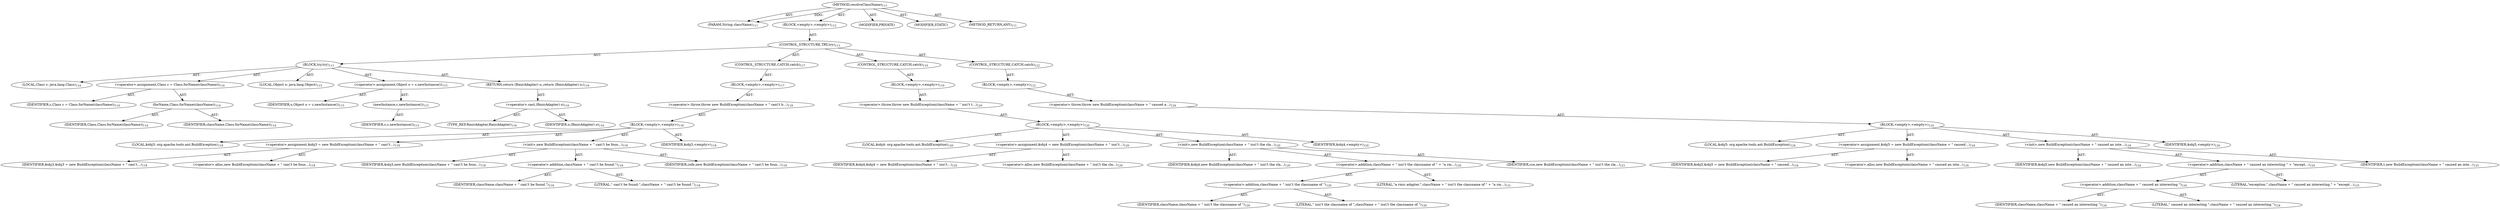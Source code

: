 digraph "resolveClassName" {  
"111669149698" [label = <(METHOD,resolveClassName)<SUB>111</SUB>> ]
"115964116995" [label = <(PARAM,String className)<SUB>111</SUB>> ]
"25769803786" [label = <(BLOCK,&lt;empty&gt;,&lt;empty&gt;)<SUB>112</SUB>> ]
"47244640261" [label = <(CONTROL_STRUCTURE,TRY,try)<SUB>113</SUB>> ]
"25769803787" [label = <(BLOCK,try,try)<SUB>113</SUB>> ]
"94489280515" [label = <(LOCAL,Class c: java.lang.Class)<SUB>114</SUB>> ]
"30064771085" [label = <(&lt;operator&gt;.assignment,Class c = Class.forName(className))<SUB>114</SUB>> ]
"68719476749" [label = <(IDENTIFIER,c,Class c = Class.forName(className))<SUB>114</SUB>> ]
"30064771086" [label = <(forName,Class.forName(className))<SUB>114</SUB>> ]
"68719476750" [label = <(IDENTIFIER,Class,Class.forName(className))<SUB>114</SUB>> ]
"68719476751" [label = <(IDENTIFIER,className,Class.forName(className))<SUB>114</SUB>> ]
"94489280516" [label = <(LOCAL,Object o: java.lang.Object)<SUB>115</SUB>> ]
"30064771087" [label = <(&lt;operator&gt;.assignment,Object o = c.newInstance())<SUB>115</SUB>> ]
"68719476752" [label = <(IDENTIFIER,o,Object o = c.newInstance())<SUB>115</SUB>> ]
"30064771088" [label = <(newInstance,c.newInstance())<SUB>115</SUB>> ]
"68719476753" [label = <(IDENTIFIER,c,c.newInstance())<SUB>115</SUB>> ]
"146028888068" [label = <(RETURN,return (RmicAdapter) o;,return (RmicAdapter) o;)<SUB>116</SUB>> ]
"30064771089" [label = <(&lt;operator&gt;.cast,(RmicAdapter) o)<SUB>116</SUB>> ]
"180388626432" [label = <(TYPE_REF,RmicAdapter,RmicAdapter)<SUB>116</SUB>> ]
"68719476754" [label = <(IDENTIFIER,o,(RmicAdapter) o)<SUB>116</SUB>> ]
"47244640262" [label = <(CONTROL_STRUCTURE,CATCH,catch)<SUB>117</SUB>> ]
"25769803788" [label = <(BLOCK,&lt;empty&gt;,&lt;empty&gt;)<SUB>117</SUB>> ]
"30064771090" [label = <(&lt;operator&gt;.throw,throw new BuildException(className + &quot; can\'t b...)<SUB>118</SUB>> ]
"25769803789" [label = <(BLOCK,&lt;empty&gt;,&lt;empty&gt;)<SUB>118</SUB>> ]
"94489280517" [label = <(LOCAL,$obj3: org.apache.tools.ant.BuildException)<SUB>118</SUB>> ]
"30064771091" [label = <(&lt;operator&gt;.assignment,$obj3 = new BuildException(className + &quot; can\'t...)<SUB>118</SUB>> ]
"68719476755" [label = <(IDENTIFIER,$obj3,$obj3 = new BuildException(className + &quot; can\'t...)<SUB>118</SUB>> ]
"30064771092" [label = <(&lt;operator&gt;.alloc,new BuildException(className + &quot; can\'t be foun...)<SUB>118</SUB>> ]
"30064771093" [label = <(&lt;init&gt;,new BuildException(className + &quot; can\'t be foun...)<SUB>118</SUB>> ]
"68719476756" [label = <(IDENTIFIER,$obj3,new BuildException(className + &quot; can\'t be foun...)<SUB>118</SUB>> ]
"30064771094" [label = <(&lt;operator&gt;.addition,className + &quot; can\'t be found.&quot;)<SUB>118</SUB>> ]
"68719476757" [label = <(IDENTIFIER,className,className + &quot; can\'t be found.&quot;)<SUB>118</SUB>> ]
"90194313219" [label = <(LITERAL,&quot; can\'t be found.&quot;,className + &quot; can\'t be found.&quot;)<SUB>118</SUB>> ]
"68719476758" [label = <(IDENTIFIER,cnfe,new BuildException(className + &quot; can\'t be foun...)<SUB>118</SUB>> ]
"68719476759" [label = <(IDENTIFIER,$obj3,&lt;empty&gt;)<SUB>118</SUB>> ]
"47244640263" [label = <(CONTROL_STRUCTURE,CATCH,catch)<SUB>119</SUB>> ]
"25769803790" [label = <(BLOCK,&lt;empty&gt;,&lt;empty&gt;)<SUB>119</SUB>> ]
"30064771095" [label = <(&lt;operator&gt;.throw,throw new BuildException(className + &quot; isn\'t t...)<SUB>120</SUB>> ]
"25769803791" [label = <(BLOCK,&lt;empty&gt;,&lt;empty&gt;)<SUB>120</SUB>> ]
"94489280518" [label = <(LOCAL,$obj4: org.apache.tools.ant.BuildException)<SUB>120</SUB>> ]
"30064771096" [label = <(&lt;operator&gt;.assignment,$obj4 = new BuildException(className + &quot; isn\'t...)<SUB>120</SUB>> ]
"68719476760" [label = <(IDENTIFIER,$obj4,$obj4 = new BuildException(className + &quot; isn\'t...)<SUB>120</SUB>> ]
"30064771097" [label = <(&lt;operator&gt;.alloc,new BuildException(className + &quot; isn\'t the cla...)<SUB>120</SUB>> ]
"30064771098" [label = <(&lt;init&gt;,new BuildException(className + &quot; isn\'t the cla...)<SUB>120</SUB>> ]
"68719476761" [label = <(IDENTIFIER,$obj4,new BuildException(className + &quot; isn\'t the cla...)<SUB>120</SUB>> ]
"30064771099" [label = <(&lt;operator&gt;.addition,className + &quot; isn\'t the classname of &quot; + &quot;a rm...)<SUB>120</SUB>> ]
"30064771100" [label = <(&lt;operator&gt;.addition,className + &quot; isn\'t the classname of &quot;)<SUB>120</SUB>> ]
"68719476762" [label = <(IDENTIFIER,className,className + &quot; isn\'t the classname of &quot;)<SUB>120</SUB>> ]
"90194313220" [label = <(LITERAL,&quot; isn\'t the classname of &quot;,className + &quot; isn\'t the classname of &quot;)<SUB>120</SUB>> ]
"90194313221" [label = <(LITERAL,&quot;a rmic adapter.&quot;,className + &quot; isn\'t the classname of &quot; + &quot;a rm...)<SUB>121</SUB>> ]
"68719476763" [label = <(IDENTIFIER,cce,new BuildException(className + &quot; isn\'t the cla...)<SUB>121</SUB>> ]
"68719476764" [label = <(IDENTIFIER,$obj4,&lt;empty&gt;)<SUB>120</SUB>> ]
"47244640264" [label = <(CONTROL_STRUCTURE,CATCH,catch)<SUB>122</SUB>> ]
"25769803792" [label = <(BLOCK,&lt;empty&gt;,&lt;empty&gt;)<SUB>122</SUB>> ]
"30064771101" [label = <(&lt;operator&gt;.throw,throw new BuildException(className + &quot; caused a...)<SUB>124</SUB>> ]
"25769803793" [label = <(BLOCK,&lt;empty&gt;,&lt;empty&gt;)<SUB>124</SUB>> ]
"94489280519" [label = <(LOCAL,$obj5: org.apache.tools.ant.BuildException)<SUB>124</SUB>> ]
"30064771102" [label = <(&lt;operator&gt;.assignment,$obj5 = new BuildException(className + &quot; caused...)<SUB>124</SUB>> ]
"68719476765" [label = <(IDENTIFIER,$obj5,$obj5 = new BuildException(className + &quot; caused...)<SUB>124</SUB>> ]
"30064771103" [label = <(&lt;operator&gt;.alloc,new BuildException(className + &quot; caused an inte...)<SUB>124</SUB>> ]
"30064771104" [label = <(&lt;init&gt;,new BuildException(className + &quot; caused an inte...)<SUB>124</SUB>> ]
"68719476766" [label = <(IDENTIFIER,$obj5,new BuildException(className + &quot; caused an inte...)<SUB>124</SUB>> ]
"30064771105" [label = <(&lt;operator&gt;.addition,className + &quot; caused an interesting &quot; + &quot;except...)<SUB>124</SUB>> ]
"30064771106" [label = <(&lt;operator&gt;.addition,className + &quot; caused an interesting &quot;)<SUB>124</SUB>> ]
"68719476767" [label = <(IDENTIFIER,className,className + &quot; caused an interesting &quot;)<SUB>124</SUB>> ]
"90194313222" [label = <(LITERAL,&quot; caused an interesting &quot;,className + &quot; caused an interesting &quot;)<SUB>124</SUB>> ]
"90194313223" [label = <(LITERAL,&quot;exception.&quot;,className + &quot; caused an interesting &quot; + &quot;except...)<SUB>125</SUB>> ]
"68719476768" [label = <(IDENTIFIER,t,new BuildException(className + &quot; caused an inte...)<SUB>125</SUB>> ]
"68719476769" [label = <(IDENTIFIER,$obj5,&lt;empty&gt;)<SUB>124</SUB>> ]
"133143986180" [label = <(MODIFIER,PRIVATE)> ]
"133143986181" [label = <(MODIFIER,STATIC)> ]
"128849018882" [label = <(METHOD_RETURN,ANY)<SUB>111</SUB>> ]
  "111669149698" -> "115964116995"  [ label = "AST: "] 
  "111669149698" -> "25769803786"  [ label = "AST: "] 
  "111669149698" -> "133143986180"  [ label = "AST: "] 
  "111669149698" -> "133143986181"  [ label = "AST: "] 
  "111669149698" -> "128849018882"  [ label = "AST: "] 
  "25769803786" -> "47244640261"  [ label = "AST: "] 
  "47244640261" -> "25769803787"  [ label = "AST: "] 
  "47244640261" -> "47244640262"  [ label = "AST: "] 
  "47244640261" -> "47244640263"  [ label = "AST: "] 
  "47244640261" -> "47244640264"  [ label = "AST: "] 
  "25769803787" -> "94489280515"  [ label = "AST: "] 
  "25769803787" -> "30064771085"  [ label = "AST: "] 
  "25769803787" -> "94489280516"  [ label = "AST: "] 
  "25769803787" -> "30064771087"  [ label = "AST: "] 
  "25769803787" -> "146028888068"  [ label = "AST: "] 
  "30064771085" -> "68719476749"  [ label = "AST: "] 
  "30064771085" -> "30064771086"  [ label = "AST: "] 
  "30064771086" -> "68719476750"  [ label = "AST: "] 
  "30064771086" -> "68719476751"  [ label = "AST: "] 
  "30064771087" -> "68719476752"  [ label = "AST: "] 
  "30064771087" -> "30064771088"  [ label = "AST: "] 
  "30064771088" -> "68719476753"  [ label = "AST: "] 
  "146028888068" -> "30064771089"  [ label = "AST: "] 
  "30064771089" -> "180388626432"  [ label = "AST: "] 
  "30064771089" -> "68719476754"  [ label = "AST: "] 
  "47244640262" -> "25769803788"  [ label = "AST: "] 
  "25769803788" -> "30064771090"  [ label = "AST: "] 
  "30064771090" -> "25769803789"  [ label = "AST: "] 
  "25769803789" -> "94489280517"  [ label = "AST: "] 
  "25769803789" -> "30064771091"  [ label = "AST: "] 
  "25769803789" -> "30064771093"  [ label = "AST: "] 
  "25769803789" -> "68719476759"  [ label = "AST: "] 
  "30064771091" -> "68719476755"  [ label = "AST: "] 
  "30064771091" -> "30064771092"  [ label = "AST: "] 
  "30064771093" -> "68719476756"  [ label = "AST: "] 
  "30064771093" -> "30064771094"  [ label = "AST: "] 
  "30064771093" -> "68719476758"  [ label = "AST: "] 
  "30064771094" -> "68719476757"  [ label = "AST: "] 
  "30064771094" -> "90194313219"  [ label = "AST: "] 
  "47244640263" -> "25769803790"  [ label = "AST: "] 
  "25769803790" -> "30064771095"  [ label = "AST: "] 
  "30064771095" -> "25769803791"  [ label = "AST: "] 
  "25769803791" -> "94489280518"  [ label = "AST: "] 
  "25769803791" -> "30064771096"  [ label = "AST: "] 
  "25769803791" -> "30064771098"  [ label = "AST: "] 
  "25769803791" -> "68719476764"  [ label = "AST: "] 
  "30064771096" -> "68719476760"  [ label = "AST: "] 
  "30064771096" -> "30064771097"  [ label = "AST: "] 
  "30064771098" -> "68719476761"  [ label = "AST: "] 
  "30064771098" -> "30064771099"  [ label = "AST: "] 
  "30064771098" -> "68719476763"  [ label = "AST: "] 
  "30064771099" -> "30064771100"  [ label = "AST: "] 
  "30064771099" -> "90194313221"  [ label = "AST: "] 
  "30064771100" -> "68719476762"  [ label = "AST: "] 
  "30064771100" -> "90194313220"  [ label = "AST: "] 
  "47244640264" -> "25769803792"  [ label = "AST: "] 
  "25769803792" -> "30064771101"  [ label = "AST: "] 
  "30064771101" -> "25769803793"  [ label = "AST: "] 
  "25769803793" -> "94489280519"  [ label = "AST: "] 
  "25769803793" -> "30064771102"  [ label = "AST: "] 
  "25769803793" -> "30064771104"  [ label = "AST: "] 
  "25769803793" -> "68719476769"  [ label = "AST: "] 
  "30064771102" -> "68719476765"  [ label = "AST: "] 
  "30064771102" -> "30064771103"  [ label = "AST: "] 
  "30064771104" -> "68719476766"  [ label = "AST: "] 
  "30064771104" -> "30064771105"  [ label = "AST: "] 
  "30064771104" -> "68719476768"  [ label = "AST: "] 
  "30064771105" -> "30064771106"  [ label = "AST: "] 
  "30064771105" -> "90194313223"  [ label = "AST: "] 
  "30064771106" -> "68719476767"  [ label = "AST: "] 
  "30064771106" -> "90194313222"  [ label = "AST: "] 
  "111669149698" -> "115964116995"  [ label = "DDG: "] 
}
